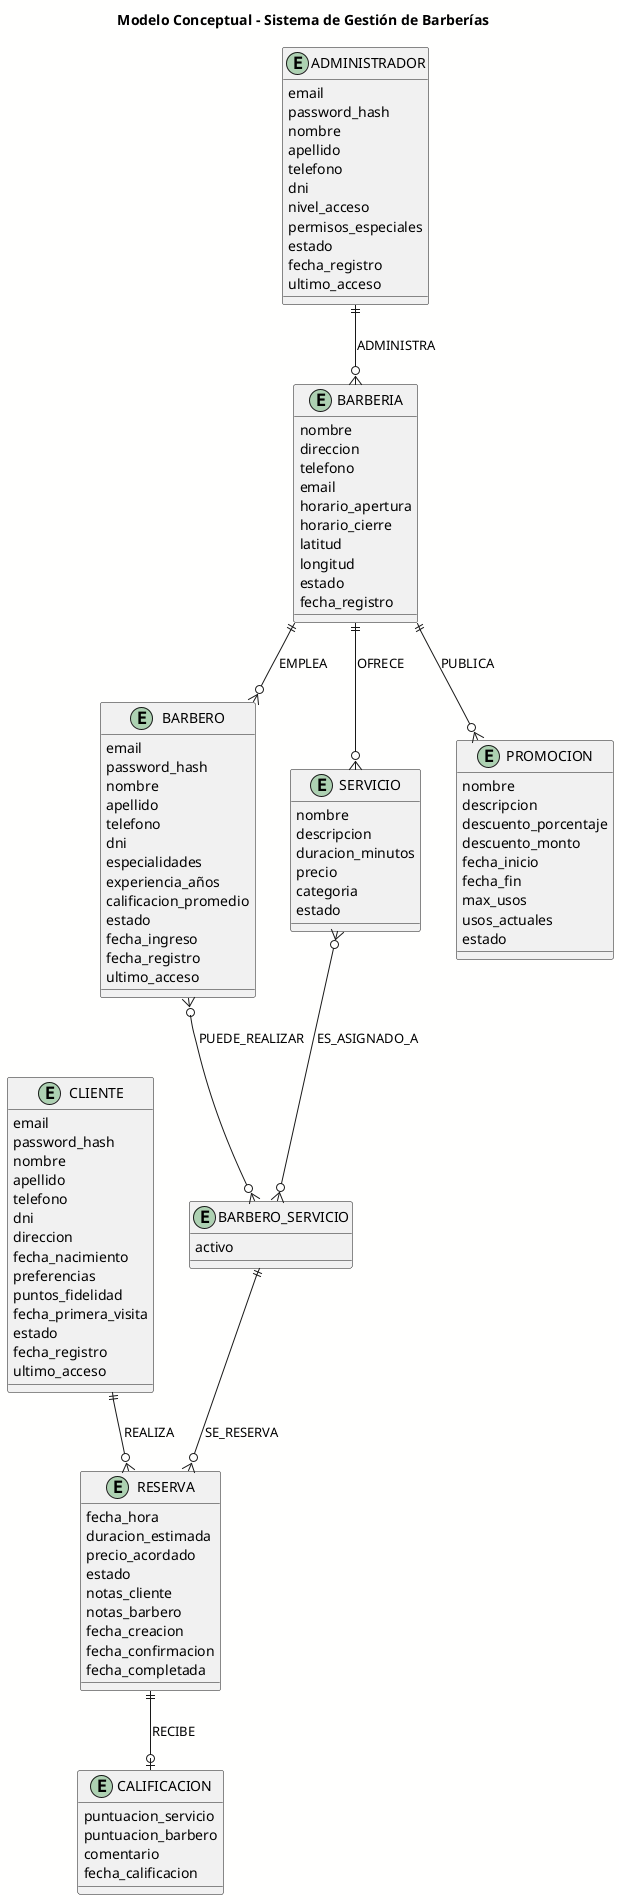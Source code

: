 @startuml modelo_conceptual
skinparam backgroundColor #FFFFFE
skinparam entity {
    BackgroundColor #E6F3FF
    BorderColor #2E86AB
}
skinparam note {
    BackgroundColor #FFF2CC
    BorderColor #D6B656
}

title Modelo Conceptual - Sistema de Gestión de Barberías

' === ENTIDADES PRINCIPALES ===

entity CLIENTE {
    email
    password_hash
    nombre
    apellido
    telefono
    dni
    direccion
    fecha_nacimiento
    preferencias
    puntos_fidelidad
    fecha_primera_visita
    estado
    fecha_registro
    ultimo_acceso
}

entity ADMINISTRADOR {
    email
    password_hash
    nombre
    apellido
    telefono
    dni
    nivel_acceso
    permisos_especiales
    estado
    fecha_registro
    ultimo_acceso
}

entity BARBERIA {
    nombre
    direccion
    telefono
    email
    horario_apertura
    horario_cierre
    latitud
    longitud
    estado
    fecha_registro
}

entity BARBERO {
    email
    password_hash
    nombre
    apellido
    telefono
    dni
    especialidades
    experiencia_años
    calificacion_promedio
    estado
    fecha_ingreso
    fecha_registro
    ultimo_acceso
}

entity SERVICIO {
    nombre
    descripcion
    duracion_minutos
    precio
    categoria
    estado
}

entity RESERVA {
    fecha_hora
    duracion_estimada
    precio_acordado
    estado
    notas_cliente
    notas_barbero
    fecha_creacion
    fecha_confirmacion
    fecha_completada
}

entity PROMOCION {
    nombre
    descripcion
    descuento_porcentaje
    descuento_monto
    fecha_inicio
    fecha_fin
    max_usos
    usos_actuales
    estado
}

entity CALIFICACION {
    puntuacion_servicio
    puntuacion_barbero
    comentario
    fecha_calificacion
}

' === RELACIÓN ASOCIATIVA ===
entity BARBERO_SERVICIO {
    activo
}

' === RELACIONES ===
ADMINISTRADOR ||--o{ BARBERIA : "ADMINISTRA"
BARBERIA ||--o{ BARBERO : "EMPLEA"
BARBERIA ||--o{ SERVICIO : "OFRECE"
BARBERIA ||--o{ PROMOCION : "PUBLICA"

BARBERO }o--o{ BARBERO_SERVICIO : "PUEDE_REALIZAR"
SERVICIO }o--o{ BARBERO_SERVICIO : "ES_ASIGNADO_A"

CLIENTE ||--o{ RESERVA : "REALIZA"
BARBERO_SERVICIO ||--o{ RESERVA : "SE_RESERVA"

RESERVA ||--o| CALIFICACION : "RECIBE"


@enduml